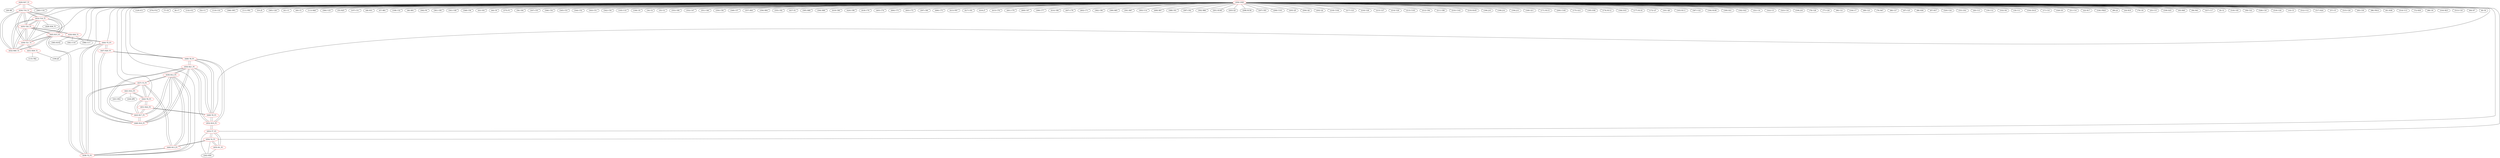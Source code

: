 graph {
	429 [label="(429) R37_T1" color=red]
	363 [label="(363) U16"]
	28 [label="(28) R9"]
	434 [label="(434) T19_T1"]
	430 [label="(430) R38_T1" color=red]
	385 [label="(385) R102"]
	381 [label="(381) U19"]
	396 [label="(396) U17"]
	435 [label="(435) T20_T1"]
	431 [label="(431) R39_T1" color=red]
	109 [label="(109) J6"]
	115 [label="(115) TR2"]
	436 [label="(436) T21_T1"]
	432 [label="(432) R40_T1" color=red]
	445 [label="(445) R15_P1"]
	433 [label="(433) T18_T1"]
	436 [label="(436) T21_T1"]
	435 [label="(435) T20_T1"]
	434 [label="(434) T19_T1"]
	433 [label="(433) T18_T1" color=red]
	428 [label="(428) R36_T1"]
	445 [label="(445) R15_P1"]
	436 [label="(436) T21_T1"]
	435 [label="(435) T20_T1"]
	434 [label="(434) T19_T1"]
	432 [label="(432) R40_T1"]
	434 [label="(434) T19_T1" color=red]
	429 [label="(429) R37_T1"]
	445 [label="(445) R15_P1"]
	433 [label="(433) T18_T1"]
	436 [label="(436) T21_T1"]
	435 [label="(435) T20_T1"]
	432 [label="(432) R40_T1"]
	435 [label="(435) T20_T1" color=red]
	430 [label="(430) R38_T1"]
	445 [label="(445) R15_P1"]
	433 [label="(433) T18_T1"]
	436 [label="(436) T21_T1"]
	434 [label="(434) T19_T1"]
	432 [label="(432) R40_T1"]
	436 [label="(436) T21_T1" color=red]
	431 [label="(431) R39_T1"]
	445 [label="(445) R15_P1"]
	433 [label="(433) T18_T1"]
	435 [label="(435) T20_T1"]
	434 [label="(434) T19_T1"]
	432 [label="(432) R40_T1"]
	437 [label="(437) T3_P1" color=red]
	441 [label="(441) R14_P1"]
	442 [label="(442) T6_P1"]
	440 [label="(440) R13_P1"]
	439 [label="(439) R12_P1"]
	438 [label="(438) T2_P1"]
	438 [label="(438) T2_P1" color=red]
	440 [label="(440) R13_P1"]
	437 [label="(437) T3_P1"]
	439 [label="(439) R12_P1"]
	444 [label="(444) T5_P1"]
	445 [label="(445) R15_P1"]
	439 [label="(439) R12_P1" color=red]
	450 [label="(450) R21_P1"]
	446 [label="(446) R16_P1"]
	443 [label="(443) R17_P1"]
	440 [label="(440) R13_P1"]
	437 [label="(437) T3_P1"]
	438 [label="(438) T2_P1"]
	440 [label="(440) R13_P1" color=red]
	454 [label="(454) T4_P1"]
	437 [label="(437) T3_P1"]
	439 [label="(439) R12_P1"]
	438 [label="(438) T2_P1"]
	441 [label="(441) R14_P1" color=red]
	244 [label="(244) JP8"]
	241 [label="(241) R52"]
	437 [label="(437) T3_P1"]
	442 [label="(442) T6_P1"]
	442 [label="(442) T6_P1" color=red]
	441 [label="(441) R14_P1"]
	437 [label="(437) T3_P1"]
	451 [label="(451) R22_P1"]
	443 [label="(443) R17_P1"]
	443 [label="(443) R17_P1" color=red]
	450 [label="(450) R21_P1"]
	446 [label="(446) R16_P1"]
	439 [label="(439) R12_P1"]
	451 [label="(451) R22_P1"]
	442 [label="(442) T6_P1"]
	444 [label="(444) T5_P1" color=red]
	438 [label="(438) T2_P1"]
	445 [label="(445) R15_P1"]
	446 [label="(446) R16_P1"]
	447 [label="(447) R20_P1"]
	445 [label="(445) R15_P1" color=red]
	433 [label="(433) T18_T1"]
	436 [label="(436) T21_T1"]
	435 [label="(435) T20_T1"]
	434 [label="(434) T19_T1"]
	432 [label="(432) R40_T1"]
	438 [label="(438) T2_P1"]
	444 [label="(444) T5_P1"]
	446 [label="(446) R16_P1" color=red]
	450 [label="(450) R21_P1"]
	439 [label="(439) R12_P1"]
	443 [label="(443) R17_P1"]
	444 [label="(444) T5_P1"]
	447 [label="(447) R20_P1"]
	447 [label="(447) R20_P1" color=red]
	448 [label="(448) T8_P1"]
	446 [label="(446) R16_P1"]
	444 [label="(444) T5_P1"]
	448 [label="(448) T8_P1" color=red]
	449 [label="(449) T9_P1"]
	450 [label="(450) R21_P1"]
	452 [label="(452) R19_P1"]
	447 [label="(447) R20_P1"]
	449 [label="(449) T9_P1" color=red]
	451 [label="(451) R22_P1"]
	450 [label="(450) R21_P1"]
	448 [label="(448) T8_P1"]
	452 [label="(452) R19_P1"]
	450 [label="(450) R21_P1" color=red]
	446 [label="(446) R16_P1"]
	439 [label="(439) R12_P1"]
	443 [label="(443) R17_P1"]
	449 [label="(449) T9_P1"]
	448 [label="(448) T8_P1"]
	452 [label="(452) R19_P1"]
	451 [label="(451) R22_P1" color=red]
	449 [label="(449) T9_P1"]
	442 [label="(442) T6_P1"]
	443 [label="(443) R17_P1"]
	452 [label="(452) R19_P1" color=red]
	449 [label="(449) T9_P1"]
	450 [label="(450) R21_P1"]
	448 [label="(448) T8_P1"]
	453 [label="(453) T7_P1"]
	453 [label="(453) T7_P1" color=red]
	455 [label="(455) R1_P1"]
	454 [label="(454) T4_P1"]
	242 [label="(242) R56"]
	452 [label="(452) R19_P1"]
	454 [label="(454) T4_P1" color=red]
	440 [label="(440) R13_P1"]
	455 [label="(455) R1_P1"]
	453 [label="(453) T7_P1"]
	242 [label="(242) R56"]
	455 [label="(455) R1_P1" color=red]
	454 [label="(454) T4_P1"]
	453 [label="(453) T7_P1"]
	242 [label="(242) R56"]
	456 [label="(456) GND" color=red]
	120 [label="(120) IC1"]
	374 [label="(374) P14"]
	7 [label="(7) C8"]
	6 [label="(6) C7"]
	132 [label="(132) IC2"]
	363 [label="(363) U16"]
	52 [label="(52) U1"]
	110 [label="(110) C33"]
	109 [label="(109) J6"]
	366 [label="(366) SW1"]
	111 [label="(111) FB1"]
	53 [label="(53) J5"]
	365 [label="(365) U26"]
	41 [label="(41) C1"]
	40 [label="(40) C5"]
	113 [label="(113) R48"]
	364 [label="(364) U25"]
	55 [label="(55) R25"]
	107 [label="(107) C31"]
	48 [label="(48) R31"]
	47 [label="(47) R81"]
	108 [label="(108) C32"]
	46 [label="(46) R91"]
	362 [label="(362) P4"]
	361 [label="(361) C85"]
	341 [label="(341) C49"]
	348 [label="(348) C56"]
	43 [label="(43) C63"]
	44 [label="(44) C9"]
	375 [label="(375) P1"]
	56 [label="(56) C64"]
	347 [label="(347) C55"]
	346 [label="(346) C54"]
	345 [label="(345) C53"]
	344 [label="(344) C52"]
	343 [label="(343) C51"]
	342 [label="(342) C50"]
	105 [label="(105) U10"]
	106 [label="(106) U9"]
	34 [label="(34) C4"]
	35 [label="(35) U2"]
	353 [label="(353) C69"]
	352 [label="(352) C47"]
	351 [label="(351) C48"]
	350 [label="(350) C58"]
	349 [label="(349) C57"]
	357 [label="(357) R93"]
	356 [label="(356) R94"]
	355 [label="(355) C82"]
	427 [label="(427) X1"]
	396 [label="(396) U17"]
	395 [label="(395) R88"]
	394 [label="(394) R89"]
	419 [label="(419) C98"]
	420 [label="(420) C99"]
	418 [label="(418) C79"]
	405 [label="(405) C74"]
	404 [label="(404) C73"]
	403 [label="(403) C72"]
	397 [label="(397) C80"]
	406 [label="(406) C75"]
	413 [label="(413) FB7"]
	417 [label="(417) C81"]
	416 [label="(416) J7"]
	415 [label="(415) C78"]
	401 [label="(401) C70"]
	400 [label="(400) C67"]
	399 [label="(399) C77"]
	414 [label="(414) C68"]
	407 [label="(407) C76"]
	402 [label="(402) C71"]
	382 [label="(382) C90"]
	390 [label="(390) R85"]
	381 [label="(381) U19"]
	391 [label="(391) R87"]
	393 [label="(393) U14"]
	408 [label="(408) R97"]
	388 [label="(388) C61"]
	387 [label="(387) C62"]
	392 [label="(392) R86"]
	201 [label="(201) R108"]
	203 [label="(203) Q3"]
	208 [label="(208) R158"]
	207 [label="(207) C83"]
	206 [label="(206) C101"]
	205 [label="(205) Q5"]
	204 [label="(204) Q4"]
	202 [label="(202) Q2"]
	218 [label="(218) C104"]
	217 [label="(217) U23"]
	216 [label="(216) U28"]
	215 [label="(215) U27"]
	214 [label="(214) U29"]
	213 [label="(213) C103"]
	212 [label="(212) C94"]
	211 [label="(211) C89"]
	210 [label="(210) C102"]
	219 [label="(219) R165"]
	196 [label="(196) J10"]
	199 [label="(199) J14"]
	194 [label="(194) J13"]
	169 [label="(169) Q11"]
	171 [label="(171) R115"]
	200 [label="(200) C100"]
	175 [label="(175) Q12"]
	185 [label="(185) D36"]
	174 [label="(174) R112"]
	184 [label="(184) D33"]
	177 [label="(177) R116"]
	172 [label="(172) Q7"]
	161 [label="(161) Q6"]
	163 [label="(163) R111"]
	367 [label="(367) U22"]
	164 [label="(164) R106"]
	180 [label="(180) D21"]
	182 [label="(182) D22"]
	321 [label="(321) U4"]
	322 [label="(322) U3"]
	323 [label="(323) C16"]
	338 [label="(338) J18"]
	78 [label="(78) C28"]
	77 [label="(77) C29"]
	90 [label="(90) C21"]
	104 [label="(104) U7"]
	69 [label="(69) C23"]
	76 [label="(76) R47"]
	68 [label="(68) C27"]
	67 [label="(67) C25"]
	88 [label="(88) R36"]
	87 [label="(87) R37"]
	320 [label="(320) U24"]
	331 [label="(331) ZA1"]
	20 [label="(20) C13"]
	19 [label="(19) C12"]
	332 [label="(332) D4"]
	18 [label="(18) C11"]
	334 [label="(334) ZA14"]
	17 [label="(17) C10"]
	326 [label="(326) D3"]
	21 [label="(21) C14"]
	22 [label="(22) R17"]
	336 [label="(336) FB20"]
	80 [label="(80) J4"]
	24 [label="(24) R19"]
	79 [label="(79) U8"]
	25 [label="(25) C15"]
	339 [label="(339) D25"]
	93 [label="(93) R40"]
	94 [label="(94) R41"]
	327 [label="(327) C17"]
	9 [label="(9) C2"]
	318 [label="(318) C45"]
	58 [label="(58) C22"]
	328 [label="(328) C18"]
	319 [label="(319) U20"]
	10 [label="(10) C3"]
	312 [label="(312) U12"]
	317 [label="(317) R24"]
	57 [label="(57) U5"]
	315 [label="(315) C20"]
	83 [label="(83) C30"]
	98 [label="(98) FB14"]
	61 [label="(61) R38"]
	314 [label="(314) U13"]
	72 [label="(72) R39"]
	96 [label="(96) U6"]
	316 [label="(316) R23"]
	313 [label="(313) C19"]
	64 [label="(64) D7"]
	8 [label="(8) C6"]
	435 [label="(435) T20_T1"]
	434 [label="(434) T19_T1"]
	433 [label="(433) T18_T1"]
	436 [label="(436) T21_T1"]
	437 [label="(437) T3_P1"]
	454 [label="(454) T4_P1"]
	453 [label="(453) T7_P1"]
	444 [label="(444) T5_P1"]
	449 [label="(449) T9_P1"]
	448 [label="(448) T8_P1"]
	442 [label="(442) T6_P1"]
	438 [label="(438) T2_P1"]
	429 -- 363
	429 -- 28
	429 -- 434
	430 -- 385
	430 -- 381
	430 -- 396
	430 -- 435
	431 -- 109
	431 -- 115
	431 -- 436
	432 -- 445
	432 -- 433
	432 -- 436
	432 -- 435
	432 -- 434
	433 -- 428
	433 -- 445
	433 -- 436
	433 -- 435
	433 -- 434
	433 -- 432
	434 -- 429
	434 -- 445
	434 -- 433
	434 -- 436
	434 -- 435
	434 -- 432
	435 -- 430
	435 -- 445
	435 -- 433
	435 -- 436
	435 -- 434
	435 -- 432
	436 -- 431
	436 -- 445
	436 -- 433
	436 -- 435
	436 -- 434
	436 -- 432
	437 -- 441
	437 -- 442
	437 -- 440
	437 -- 439
	437 -- 438
	438 -- 440
	438 -- 437
	438 -- 439
	438 -- 444
	438 -- 445
	439 -- 450
	439 -- 446
	439 -- 443
	439 -- 440
	439 -- 437
	439 -- 438
	440 -- 454
	440 -- 437
	440 -- 439
	440 -- 438
	441 -- 244
	441 -- 241
	441 -- 437
	441 -- 442
	442 -- 441
	442 -- 437
	442 -- 451
	442 -- 443
	443 -- 450
	443 -- 446
	443 -- 439
	443 -- 451
	443 -- 442
	444 -- 438
	444 -- 445
	444 -- 446
	444 -- 447
	445 -- 433
	445 -- 436
	445 -- 435
	445 -- 434
	445 -- 432
	445 -- 438
	445 -- 444
	446 -- 450
	446 -- 439
	446 -- 443
	446 -- 444
	446 -- 447
	447 -- 448
	447 -- 446
	447 -- 444
	448 -- 449
	448 -- 450
	448 -- 452
	448 -- 447
	449 -- 451
	449 -- 450
	449 -- 448
	449 -- 452
	450 -- 446
	450 -- 439
	450 -- 443
	450 -- 449
	450 -- 448
	450 -- 452
	451 -- 449
	451 -- 442
	451 -- 443
	452 -- 449
	452 -- 450
	452 -- 448
	452 -- 453
	453 -- 455
	453 -- 454
	453 -- 242
	453 -- 452
	454 -- 440
	454 -- 455
	454 -- 453
	454 -- 242
	455 -- 454
	455 -- 453
	455 -- 242
	456 -- 120
	456 -- 374
	456 -- 7
	456 -- 6
	456 -- 132
	456 -- 363
	456 -- 52
	456 -- 110
	456 -- 109
	456 -- 366
	456 -- 111
	456 -- 53
	456 -- 365
	456 -- 41
	456 -- 40
	456 -- 113
	456 -- 364
	456 -- 55
	456 -- 107
	456 -- 48
	456 -- 47
	456 -- 108
	456 -- 46
	456 -- 362
	456 -- 361
	456 -- 341
	456 -- 348
	456 -- 43
	456 -- 44
	456 -- 375
	456 -- 56
	456 -- 347
	456 -- 346
	456 -- 345
	456 -- 344
	456 -- 343
	456 -- 342
	456 -- 105
	456 -- 106
	456 -- 34
	456 -- 35
	456 -- 353
	456 -- 352
	456 -- 351
	456 -- 350
	456 -- 349
	456 -- 357
	456 -- 356
	456 -- 355
	456 -- 427
	456 -- 396
	456 -- 395
	456 -- 394
	456 -- 419
	456 -- 420
	456 -- 418
	456 -- 405
	456 -- 404
	456 -- 403
	456 -- 397
	456 -- 406
	456 -- 413
	456 -- 417
	456 -- 416
	456 -- 415
	456 -- 401
	456 -- 400
	456 -- 399
	456 -- 414
	456 -- 407
	456 -- 402
	456 -- 382
	456 -- 390
	456 -- 381
	456 -- 391
	456 -- 393
	456 -- 408
	456 -- 388
	456 -- 387
	456 -- 392
	456 -- 201
	456 -- 203
	456 -- 208
	456 -- 207
	456 -- 206
	456 -- 205
	456 -- 204
	456 -- 202
	456 -- 218
	456 -- 217
	456 -- 216
	456 -- 215
	456 -- 214
	456 -- 213
	456 -- 212
	456 -- 211
	456 -- 210
	456 -- 219
	456 -- 196
	456 -- 199
	456 -- 194
	456 -- 169
	456 -- 171
	456 -- 200
	456 -- 175
	456 -- 185
	456 -- 174
	456 -- 184
	456 -- 177
	456 -- 172
	456 -- 161
	456 -- 163
	456 -- 367
	456 -- 164
	456 -- 180
	456 -- 182
	456 -- 321
	456 -- 322
	456 -- 323
	456 -- 338
	456 -- 78
	456 -- 77
	456 -- 90
	456 -- 104
	456 -- 69
	456 -- 76
	456 -- 68
	456 -- 67
	456 -- 88
	456 -- 87
	456 -- 320
	456 -- 331
	456 -- 20
	456 -- 19
	456 -- 332
	456 -- 18
	456 -- 334
	456 -- 17
	456 -- 326
	456 -- 21
	456 -- 22
	456 -- 336
	456 -- 80
	456 -- 24
	456 -- 79
	456 -- 25
	456 -- 339
	456 -- 93
	456 -- 94
	456 -- 327
	456 -- 9
	456 -- 318
	456 -- 58
	456 -- 328
	456 -- 319
	456 -- 10
	456 -- 312
	456 -- 317
	456 -- 57
	456 -- 315
	456 -- 83
	456 -- 98
	456 -- 61
	456 -- 314
	456 -- 72
	456 -- 96
	456 -- 316
	456 -- 313
	456 -- 64
	456 -- 8
	456 -- 435
	456 -- 434
	456 -- 433
	456 -- 436
	456 -- 437
	456 -- 454
	456 -- 453
	456 -- 444
	456 -- 449
	456 -- 448
	456 -- 442
	456 -- 438
}